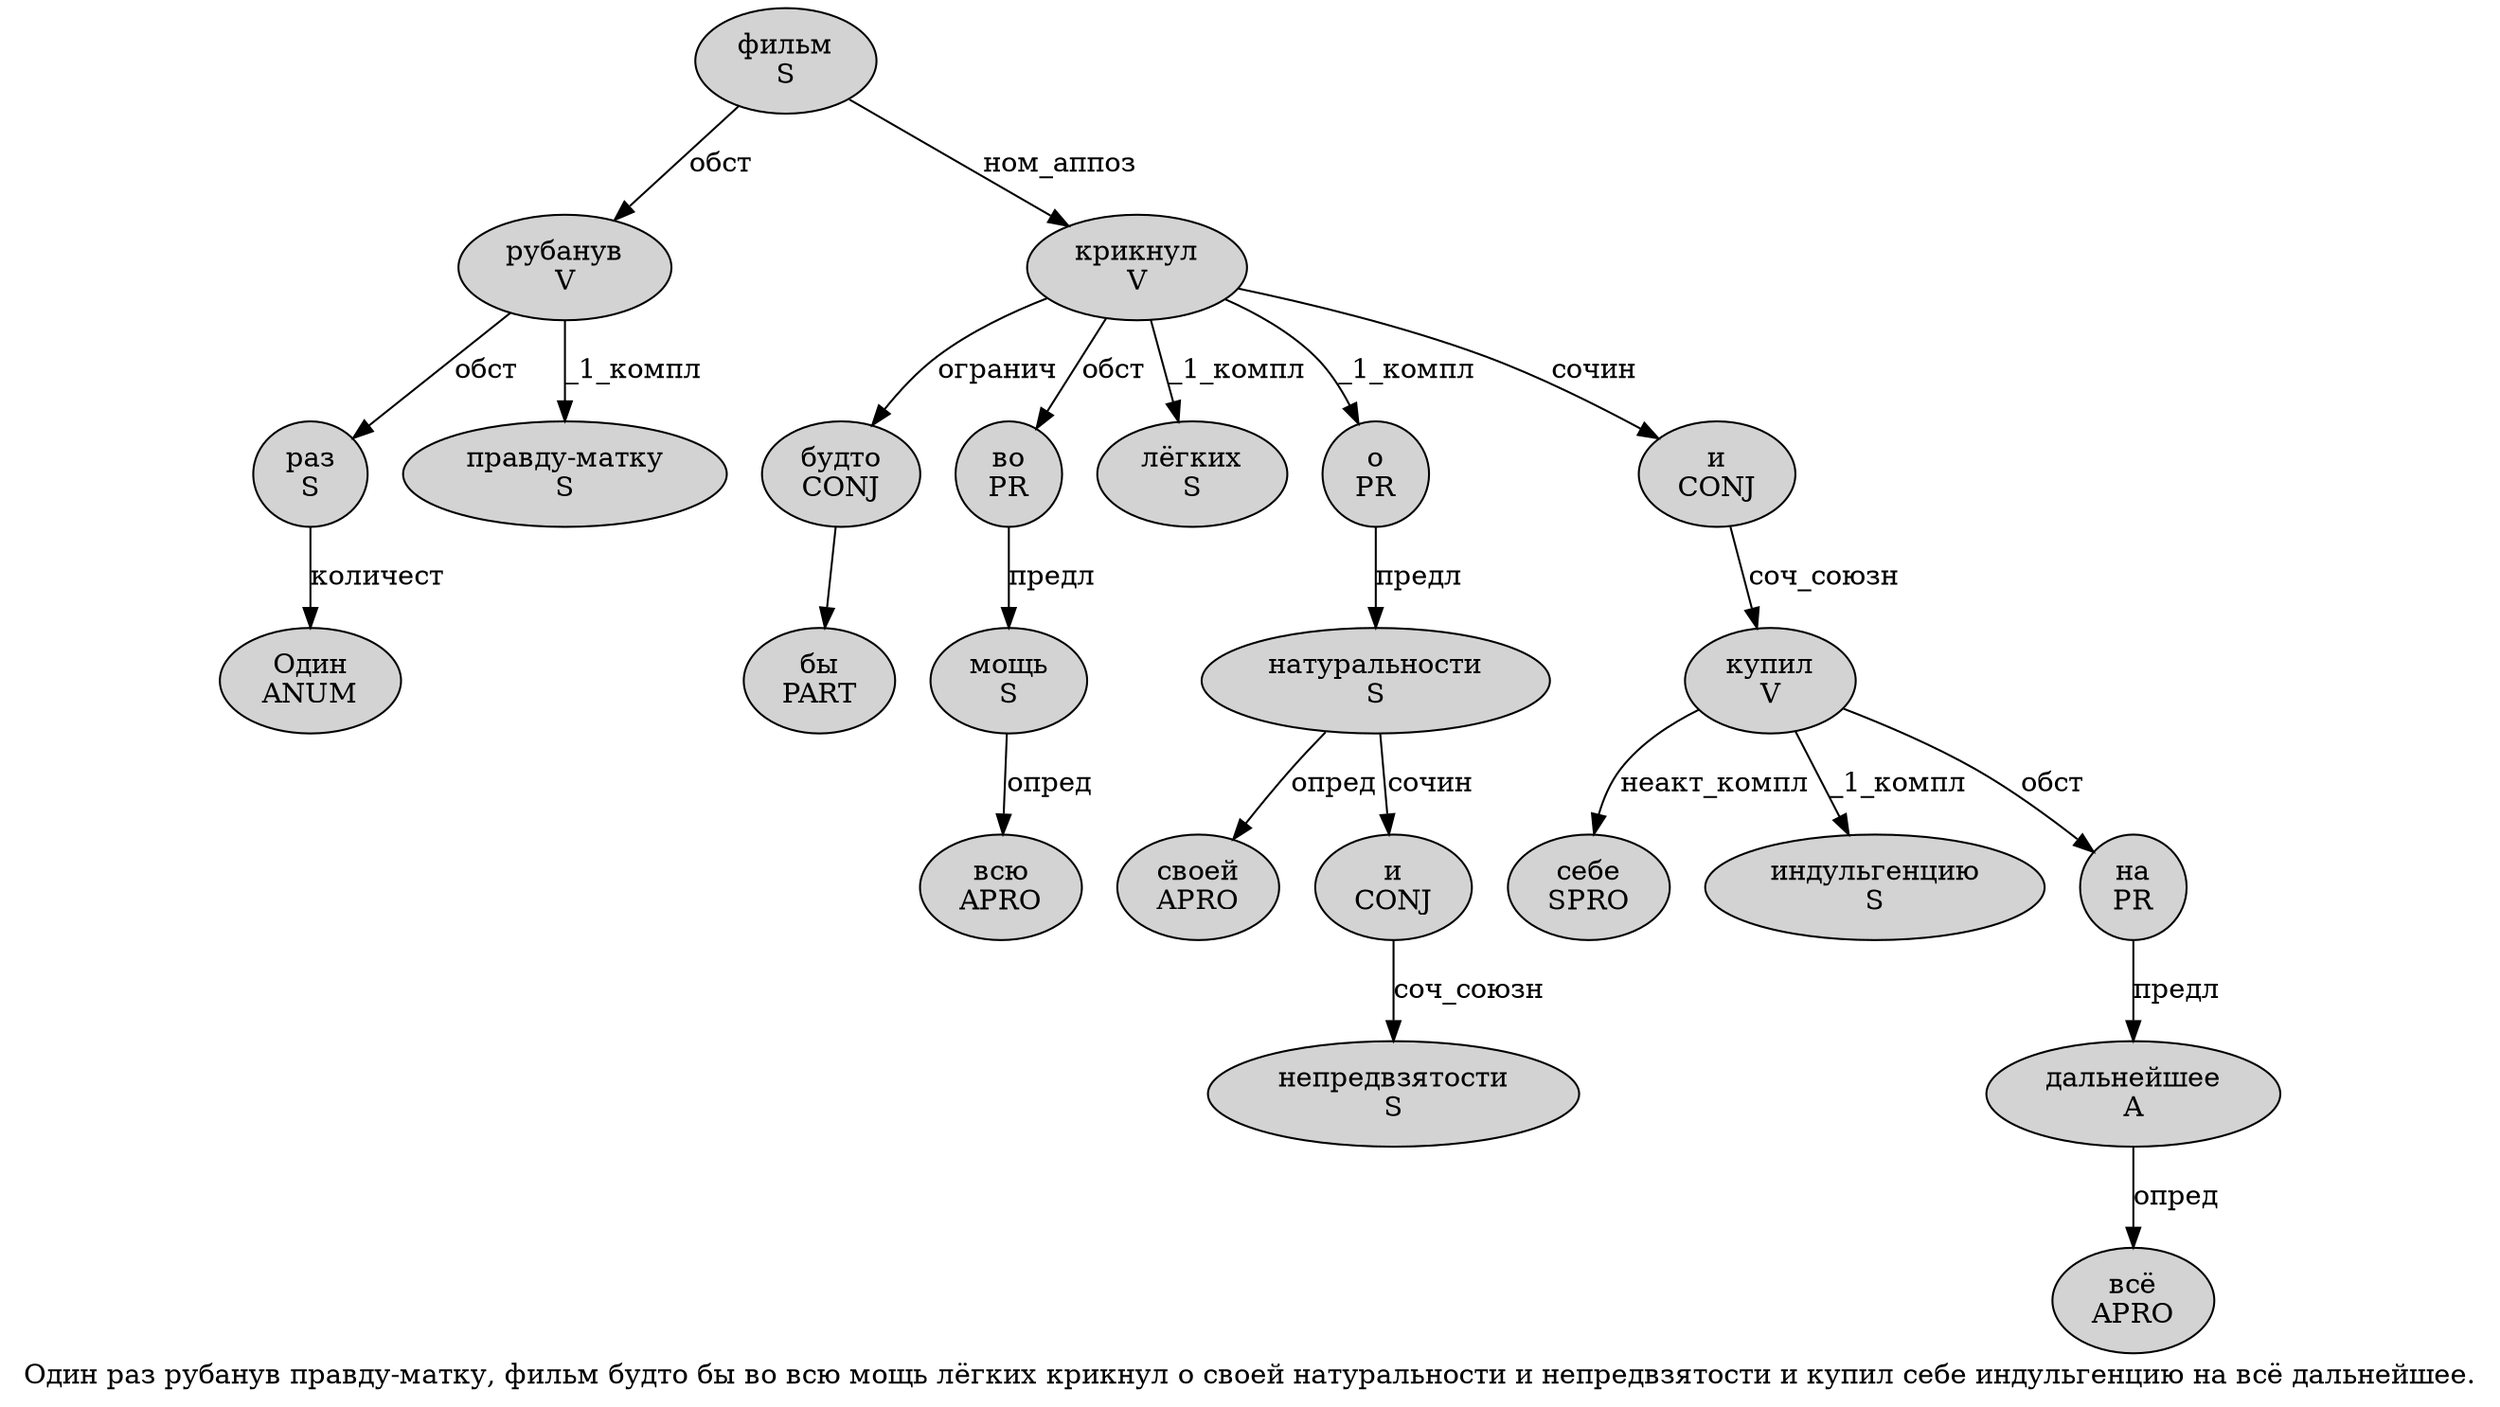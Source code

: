 digraph SENTENCE_3711 {
	graph [label="Один раз рубанув правду-матку, фильм будто бы во всю мощь лёгких крикнул о своей натуральности и непредвзятости и купил себе индульгенцию на всё дальнейшее."]
	node [style=filled]
		0 [label="Один
ANUM" color="" fillcolor=lightgray penwidth=1 shape=ellipse]
		1 [label="раз
S" color="" fillcolor=lightgray penwidth=1 shape=ellipse]
		2 [label="рубанув
V" color="" fillcolor=lightgray penwidth=1 shape=ellipse]
		3 [label="правду-матку
S" color="" fillcolor=lightgray penwidth=1 shape=ellipse]
		5 [label="фильм
S" color="" fillcolor=lightgray penwidth=1 shape=ellipse]
		6 [label="будто
CONJ" color="" fillcolor=lightgray penwidth=1 shape=ellipse]
		7 [label="бы
PART" color="" fillcolor=lightgray penwidth=1 shape=ellipse]
		8 [label="во
PR" color="" fillcolor=lightgray penwidth=1 shape=ellipse]
		9 [label="всю
APRO" color="" fillcolor=lightgray penwidth=1 shape=ellipse]
		10 [label="мощь
S" color="" fillcolor=lightgray penwidth=1 shape=ellipse]
		11 [label="лёгких
S" color="" fillcolor=lightgray penwidth=1 shape=ellipse]
		12 [label="крикнул
V" color="" fillcolor=lightgray penwidth=1 shape=ellipse]
		13 [label="о
PR" color="" fillcolor=lightgray penwidth=1 shape=ellipse]
		14 [label="своей
APRO" color="" fillcolor=lightgray penwidth=1 shape=ellipse]
		15 [label="натуральности
S" color="" fillcolor=lightgray penwidth=1 shape=ellipse]
		16 [label="и
CONJ" color="" fillcolor=lightgray penwidth=1 shape=ellipse]
		17 [label="непредвзятости
S" color="" fillcolor=lightgray penwidth=1 shape=ellipse]
		18 [label="и
CONJ" color="" fillcolor=lightgray penwidth=1 shape=ellipse]
		19 [label="купил
V" color="" fillcolor=lightgray penwidth=1 shape=ellipse]
		20 [label="себе
SPRO" color="" fillcolor=lightgray penwidth=1 shape=ellipse]
		21 [label="индульгенцию
S" color="" fillcolor=lightgray penwidth=1 shape=ellipse]
		22 [label="на
PR" color="" fillcolor=lightgray penwidth=1 shape=ellipse]
		23 [label="всё
APRO" color="" fillcolor=lightgray penwidth=1 shape=ellipse]
		24 [label="дальнейшее
A" color="" fillcolor=lightgray penwidth=1 shape=ellipse]
			24 -> 23 [label="опред"]
			18 -> 19 [label="соч_союзн"]
			8 -> 10 [label="предл"]
			1 -> 0 [label="количест"]
			5 -> 2 [label="обст"]
			5 -> 12 [label="ном_аппоз"]
			12 -> 6 [label="огранич"]
			12 -> 8 [label="обст"]
			12 -> 11 [label="_1_компл"]
			12 -> 13 [label="_1_компл"]
			12 -> 18 [label="сочин"]
			22 -> 24 [label="предл"]
			13 -> 15 [label="предл"]
			16 -> 17 [label="соч_союзн"]
			15 -> 14 [label="опред"]
			15 -> 16 [label="сочин"]
			10 -> 9 [label="опред"]
			19 -> 20 [label="неакт_компл"]
			19 -> 21 [label="_1_компл"]
			19 -> 22 [label="обст"]
			6 -> 7
			2 -> 1 [label="обст"]
			2 -> 3 [label="_1_компл"]
}